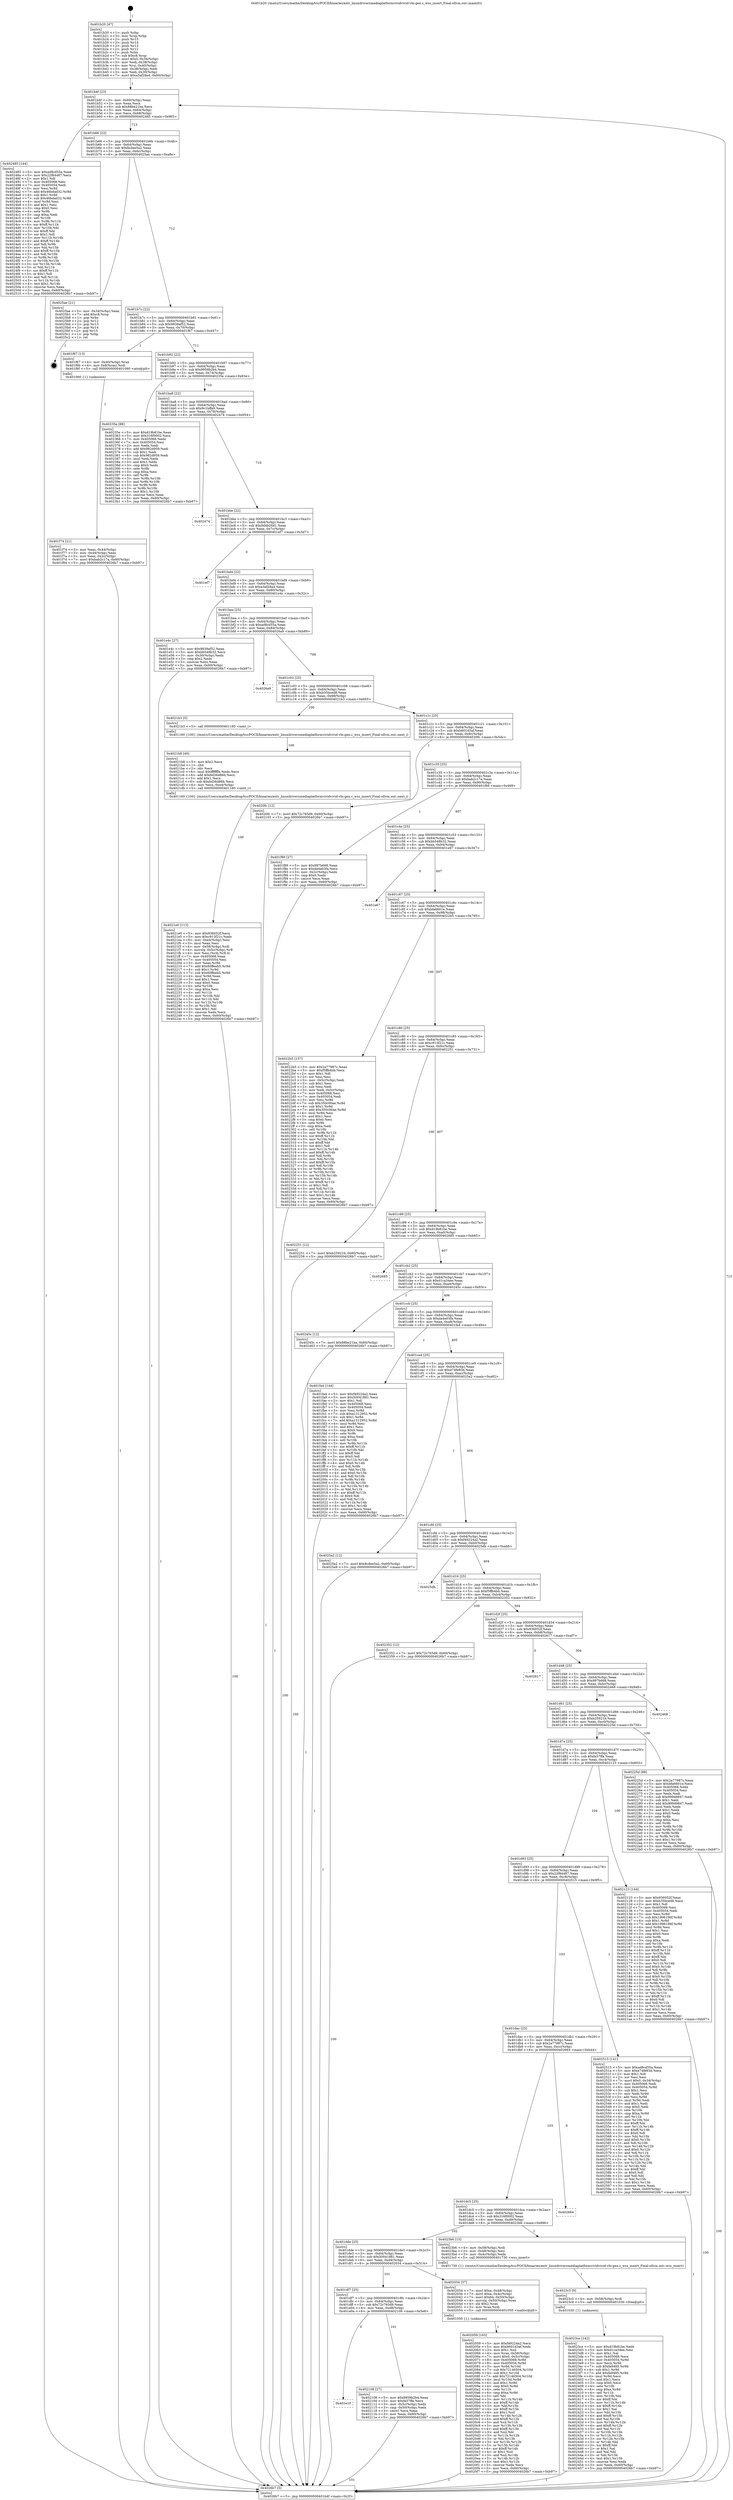 digraph "0x401b20" {
  label = "0x401b20 (/mnt/c/Users/mathe/Desktop/tcc/POCII/binaries/extr_linuxdriversmediaplatformvividvivid-vbi-gen.c_wss_insert_Final-ollvm.out::main(0))"
  labelloc = "t"
  node[shape=record]

  Entry [label="",width=0.3,height=0.3,shape=circle,fillcolor=black,style=filled]
  "0x401b4f" [label="{
     0x401b4f [23]\l
     | [instrs]\l
     &nbsp;&nbsp;0x401b4f \<+3\>: mov -0x60(%rbp),%eax\l
     &nbsp;&nbsp;0x401b52 \<+2\>: mov %eax,%ecx\l
     &nbsp;&nbsp;0x401b54 \<+6\>: sub $0x88be21ba,%ecx\l
     &nbsp;&nbsp;0x401b5a \<+3\>: mov %eax,-0x64(%rbp)\l
     &nbsp;&nbsp;0x401b5d \<+3\>: mov %ecx,-0x68(%rbp)\l
     &nbsp;&nbsp;0x401b60 \<+6\>: je 0000000000402485 \<main+0x965\>\l
  }"]
  "0x402485" [label="{
     0x402485 [144]\l
     | [instrs]\l
     &nbsp;&nbsp;0x402485 \<+5\>: mov $0xad8cd55a,%eax\l
     &nbsp;&nbsp;0x40248a \<+5\>: mov $0x22f84487,%ecx\l
     &nbsp;&nbsp;0x40248f \<+2\>: mov $0x1,%dl\l
     &nbsp;&nbsp;0x402491 \<+7\>: mov 0x405068,%esi\l
     &nbsp;&nbsp;0x402498 \<+7\>: mov 0x405054,%edi\l
     &nbsp;&nbsp;0x40249f \<+3\>: mov %esi,%r8d\l
     &nbsp;&nbsp;0x4024a2 \<+7\>: add $0x46bdad32,%r8d\l
     &nbsp;&nbsp;0x4024a9 \<+4\>: sub $0x1,%r8d\l
     &nbsp;&nbsp;0x4024ad \<+7\>: sub $0x46bdad32,%r8d\l
     &nbsp;&nbsp;0x4024b4 \<+4\>: imul %r8d,%esi\l
     &nbsp;&nbsp;0x4024b8 \<+3\>: and $0x1,%esi\l
     &nbsp;&nbsp;0x4024bb \<+3\>: cmp $0x0,%esi\l
     &nbsp;&nbsp;0x4024be \<+4\>: sete %r9b\l
     &nbsp;&nbsp;0x4024c2 \<+3\>: cmp $0xa,%edi\l
     &nbsp;&nbsp;0x4024c5 \<+4\>: setl %r10b\l
     &nbsp;&nbsp;0x4024c9 \<+3\>: mov %r9b,%r11b\l
     &nbsp;&nbsp;0x4024cc \<+4\>: xor $0xff,%r11b\l
     &nbsp;&nbsp;0x4024d0 \<+3\>: mov %r10b,%bl\l
     &nbsp;&nbsp;0x4024d3 \<+3\>: xor $0xff,%bl\l
     &nbsp;&nbsp;0x4024d6 \<+3\>: xor $0x1,%dl\l
     &nbsp;&nbsp;0x4024d9 \<+3\>: mov %r11b,%r14b\l
     &nbsp;&nbsp;0x4024dc \<+4\>: and $0xff,%r14b\l
     &nbsp;&nbsp;0x4024e0 \<+3\>: and %dl,%r9b\l
     &nbsp;&nbsp;0x4024e3 \<+3\>: mov %bl,%r15b\l
     &nbsp;&nbsp;0x4024e6 \<+4\>: and $0xff,%r15b\l
     &nbsp;&nbsp;0x4024ea \<+3\>: and %dl,%r10b\l
     &nbsp;&nbsp;0x4024ed \<+3\>: or %r9b,%r14b\l
     &nbsp;&nbsp;0x4024f0 \<+3\>: or %r10b,%r15b\l
     &nbsp;&nbsp;0x4024f3 \<+3\>: xor %r15b,%r14b\l
     &nbsp;&nbsp;0x4024f6 \<+3\>: or %bl,%r11b\l
     &nbsp;&nbsp;0x4024f9 \<+4\>: xor $0xff,%r11b\l
     &nbsp;&nbsp;0x4024fd \<+3\>: or $0x1,%dl\l
     &nbsp;&nbsp;0x402500 \<+3\>: and %dl,%r11b\l
     &nbsp;&nbsp;0x402503 \<+3\>: or %r11b,%r14b\l
     &nbsp;&nbsp;0x402506 \<+4\>: test $0x1,%r14b\l
     &nbsp;&nbsp;0x40250a \<+3\>: cmovne %ecx,%eax\l
     &nbsp;&nbsp;0x40250d \<+3\>: mov %eax,-0x60(%rbp)\l
     &nbsp;&nbsp;0x402510 \<+5\>: jmp 00000000004026b7 \<main+0xb97\>\l
  }"]
  "0x401b66" [label="{
     0x401b66 [22]\l
     | [instrs]\l
     &nbsp;&nbsp;0x401b66 \<+5\>: jmp 0000000000401b6b \<main+0x4b\>\l
     &nbsp;&nbsp;0x401b6b \<+3\>: mov -0x64(%rbp),%eax\l
     &nbsp;&nbsp;0x401b6e \<+5\>: sub $0x8cdee5a2,%eax\l
     &nbsp;&nbsp;0x401b73 \<+3\>: mov %eax,-0x6c(%rbp)\l
     &nbsp;&nbsp;0x401b76 \<+6\>: je 00000000004025ae \<main+0xa8e\>\l
  }"]
  Exit [label="",width=0.3,height=0.3,shape=circle,fillcolor=black,style=filled,peripheries=2]
  "0x4025ae" [label="{
     0x4025ae [21]\l
     | [instrs]\l
     &nbsp;&nbsp;0x4025ae \<+3\>: mov -0x34(%rbp),%eax\l
     &nbsp;&nbsp;0x4025b1 \<+7\>: add $0xc8,%rsp\l
     &nbsp;&nbsp;0x4025b8 \<+1\>: pop %rbx\l
     &nbsp;&nbsp;0x4025b9 \<+2\>: pop %r12\l
     &nbsp;&nbsp;0x4025bb \<+2\>: pop %r13\l
     &nbsp;&nbsp;0x4025bd \<+2\>: pop %r14\l
     &nbsp;&nbsp;0x4025bf \<+2\>: pop %r15\l
     &nbsp;&nbsp;0x4025c1 \<+1\>: pop %rbp\l
     &nbsp;&nbsp;0x4025c2 \<+1\>: ret\l
  }"]
  "0x401b7c" [label="{
     0x401b7c [22]\l
     | [instrs]\l
     &nbsp;&nbsp;0x401b7c \<+5\>: jmp 0000000000401b81 \<main+0x61\>\l
     &nbsp;&nbsp;0x401b81 \<+3\>: mov -0x64(%rbp),%eax\l
     &nbsp;&nbsp;0x401b84 \<+5\>: sub $0x9839af52,%eax\l
     &nbsp;&nbsp;0x401b89 \<+3\>: mov %eax,-0x70(%rbp)\l
     &nbsp;&nbsp;0x401b8c \<+6\>: je 0000000000401f67 \<main+0x447\>\l
  }"]
  "0x4023ce" [label="{
     0x4023ce [142]\l
     | [instrs]\l
     &nbsp;&nbsp;0x4023ce \<+5\>: mov $0xd19b81be,%edx\l
     &nbsp;&nbsp;0x4023d3 \<+5\>: mov $0xd1ca34ee,%esi\l
     &nbsp;&nbsp;0x4023d8 \<+2\>: mov $0x1,%al\l
     &nbsp;&nbsp;0x4023da \<+7\>: mov 0x405068,%ecx\l
     &nbsp;&nbsp;0x4023e1 \<+8\>: mov 0x405054,%r8d\l
     &nbsp;&nbsp;0x4023e9 \<+3\>: mov %ecx,%r9d\l
     &nbsp;&nbsp;0x4023ec \<+7\>: sub $0xfa9485,%r9d\l
     &nbsp;&nbsp;0x4023f3 \<+4\>: sub $0x1,%r9d\l
     &nbsp;&nbsp;0x4023f7 \<+7\>: add $0xfa9485,%r9d\l
     &nbsp;&nbsp;0x4023fe \<+4\>: imul %r9d,%ecx\l
     &nbsp;&nbsp;0x402402 \<+3\>: and $0x1,%ecx\l
     &nbsp;&nbsp;0x402405 \<+3\>: cmp $0x0,%ecx\l
     &nbsp;&nbsp;0x402408 \<+4\>: sete %r10b\l
     &nbsp;&nbsp;0x40240c \<+4\>: cmp $0xa,%r8d\l
     &nbsp;&nbsp;0x402410 \<+4\>: setl %r11b\l
     &nbsp;&nbsp;0x402414 \<+3\>: mov %r10b,%bl\l
     &nbsp;&nbsp;0x402417 \<+3\>: xor $0xff,%bl\l
     &nbsp;&nbsp;0x40241a \<+3\>: mov %r11b,%r14b\l
     &nbsp;&nbsp;0x40241d \<+4\>: xor $0xff,%r14b\l
     &nbsp;&nbsp;0x402421 \<+2\>: xor $0x1,%al\l
     &nbsp;&nbsp;0x402423 \<+3\>: mov %bl,%r15b\l
     &nbsp;&nbsp;0x402426 \<+4\>: and $0xff,%r15b\l
     &nbsp;&nbsp;0x40242a \<+3\>: and %al,%r10b\l
     &nbsp;&nbsp;0x40242d \<+3\>: mov %r14b,%r12b\l
     &nbsp;&nbsp;0x402430 \<+4\>: and $0xff,%r12b\l
     &nbsp;&nbsp;0x402434 \<+3\>: and %al,%r11b\l
     &nbsp;&nbsp;0x402437 \<+3\>: or %r10b,%r15b\l
     &nbsp;&nbsp;0x40243a \<+3\>: or %r11b,%r12b\l
     &nbsp;&nbsp;0x40243d \<+3\>: xor %r12b,%r15b\l
     &nbsp;&nbsp;0x402440 \<+3\>: or %r14b,%bl\l
     &nbsp;&nbsp;0x402443 \<+3\>: xor $0xff,%bl\l
     &nbsp;&nbsp;0x402446 \<+2\>: or $0x1,%al\l
     &nbsp;&nbsp;0x402448 \<+2\>: and %al,%bl\l
     &nbsp;&nbsp;0x40244a \<+3\>: or %bl,%r15b\l
     &nbsp;&nbsp;0x40244d \<+4\>: test $0x1,%r15b\l
     &nbsp;&nbsp;0x402451 \<+3\>: cmovne %esi,%edx\l
     &nbsp;&nbsp;0x402454 \<+3\>: mov %edx,-0x60(%rbp)\l
     &nbsp;&nbsp;0x402457 \<+5\>: jmp 00000000004026b7 \<main+0xb97\>\l
  }"]
  "0x401f67" [label="{
     0x401f67 [13]\l
     | [instrs]\l
     &nbsp;&nbsp;0x401f67 \<+4\>: mov -0x40(%rbp),%rax\l
     &nbsp;&nbsp;0x401f6b \<+4\>: mov 0x8(%rax),%rdi\l
     &nbsp;&nbsp;0x401f6f \<+5\>: call 0000000000401060 \<atoi@plt\>\l
     | [calls]\l
     &nbsp;&nbsp;0x401060 \{1\} (unknown)\l
  }"]
  "0x401b92" [label="{
     0x401b92 [22]\l
     | [instrs]\l
     &nbsp;&nbsp;0x401b92 \<+5\>: jmp 0000000000401b97 \<main+0x77\>\l
     &nbsp;&nbsp;0x401b97 \<+3\>: mov -0x64(%rbp),%eax\l
     &nbsp;&nbsp;0x401b9a \<+5\>: sub $0x9959b2b4,%eax\l
     &nbsp;&nbsp;0x401b9f \<+3\>: mov %eax,-0x74(%rbp)\l
     &nbsp;&nbsp;0x401ba2 \<+6\>: je 000000000040235e \<main+0x83e\>\l
  }"]
  "0x4023c5" [label="{
     0x4023c5 [9]\l
     | [instrs]\l
     &nbsp;&nbsp;0x4023c5 \<+4\>: mov -0x58(%rbp),%rdi\l
     &nbsp;&nbsp;0x4023c9 \<+5\>: call 0000000000401030 \<free@plt\>\l
     | [calls]\l
     &nbsp;&nbsp;0x401030 \{1\} (unknown)\l
  }"]
  "0x40235e" [label="{
     0x40235e [88]\l
     | [instrs]\l
     &nbsp;&nbsp;0x40235e \<+5\>: mov $0xd19b81be,%eax\l
     &nbsp;&nbsp;0x402363 \<+5\>: mov $0x316f0002,%ecx\l
     &nbsp;&nbsp;0x402368 \<+7\>: mov 0x405068,%edx\l
     &nbsp;&nbsp;0x40236f \<+7\>: mov 0x405054,%esi\l
     &nbsp;&nbsp;0x402376 \<+2\>: mov %edx,%edi\l
     &nbsp;&nbsp;0x402378 \<+6\>: add $0x982d959,%edi\l
     &nbsp;&nbsp;0x40237e \<+3\>: sub $0x1,%edi\l
     &nbsp;&nbsp;0x402381 \<+6\>: sub $0x982d959,%edi\l
     &nbsp;&nbsp;0x402387 \<+3\>: imul %edi,%edx\l
     &nbsp;&nbsp;0x40238a \<+3\>: and $0x1,%edx\l
     &nbsp;&nbsp;0x40238d \<+3\>: cmp $0x0,%edx\l
     &nbsp;&nbsp;0x402390 \<+4\>: sete %r8b\l
     &nbsp;&nbsp;0x402394 \<+3\>: cmp $0xa,%esi\l
     &nbsp;&nbsp;0x402397 \<+4\>: setl %r9b\l
     &nbsp;&nbsp;0x40239b \<+3\>: mov %r8b,%r10b\l
     &nbsp;&nbsp;0x40239e \<+3\>: and %r9b,%r10b\l
     &nbsp;&nbsp;0x4023a1 \<+3\>: xor %r9b,%r8b\l
     &nbsp;&nbsp;0x4023a4 \<+3\>: or %r8b,%r10b\l
     &nbsp;&nbsp;0x4023a7 \<+4\>: test $0x1,%r10b\l
     &nbsp;&nbsp;0x4023ab \<+3\>: cmovne %ecx,%eax\l
     &nbsp;&nbsp;0x4023ae \<+3\>: mov %eax,-0x60(%rbp)\l
     &nbsp;&nbsp;0x4023b1 \<+5\>: jmp 00000000004026b7 \<main+0xb97\>\l
  }"]
  "0x401ba8" [label="{
     0x401ba8 [22]\l
     | [instrs]\l
     &nbsp;&nbsp;0x401ba8 \<+5\>: jmp 0000000000401bad \<main+0x8d\>\l
     &nbsp;&nbsp;0x401bad \<+3\>: mov -0x64(%rbp),%eax\l
     &nbsp;&nbsp;0x401bb0 \<+5\>: sub $0x9c1bffa9,%eax\l
     &nbsp;&nbsp;0x401bb5 \<+3\>: mov %eax,-0x78(%rbp)\l
     &nbsp;&nbsp;0x401bb8 \<+6\>: je 0000000000402474 \<main+0x954\>\l
  }"]
  "0x4021e0" [label="{
     0x4021e0 [113]\l
     | [instrs]\l
     &nbsp;&nbsp;0x4021e0 \<+5\>: mov $0x936052f,%ecx\l
     &nbsp;&nbsp;0x4021e5 \<+5\>: mov $0xc913f21c,%edx\l
     &nbsp;&nbsp;0x4021ea \<+6\>: mov -0xe4(%rbp),%esi\l
     &nbsp;&nbsp;0x4021f0 \<+3\>: imul %eax,%esi\l
     &nbsp;&nbsp;0x4021f3 \<+4\>: mov -0x58(%rbp),%rdi\l
     &nbsp;&nbsp;0x4021f7 \<+4\>: movslq -0x5c(%rbp),%r8\l
     &nbsp;&nbsp;0x4021fb \<+4\>: mov %esi,(%rdi,%r8,4)\l
     &nbsp;&nbsp;0x4021ff \<+7\>: mov 0x405068,%eax\l
     &nbsp;&nbsp;0x402206 \<+7\>: mov 0x405054,%esi\l
     &nbsp;&nbsp;0x40220d \<+3\>: mov %eax,%r9d\l
     &nbsp;&nbsp;0x402210 \<+7\>: add $0x60ffeeb5,%r9d\l
     &nbsp;&nbsp;0x402217 \<+4\>: sub $0x1,%r9d\l
     &nbsp;&nbsp;0x40221b \<+7\>: sub $0x60ffeeb5,%r9d\l
     &nbsp;&nbsp;0x402222 \<+4\>: imul %r9d,%eax\l
     &nbsp;&nbsp;0x402226 \<+3\>: and $0x1,%eax\l
     &nbsp;&nbsp;0x402229 \<+3\>: cmp $0x0,%eax\l
     &nbsp;&nbsp;0x40222c \<+4\>: sete %r10b\l
     &nbsp;&nbsp;0x402230 \<+3\>: cmp $0xa,%esi\l
     &nbsp;&nbsp;0x402233 \<+4\>: setl %r11b\l
     &nbsp;&nbsp;0x402237 \<+3\>: mov %r10b,%bl\l
     &nbsp;&nbsp;0x40223a \<+3\>: and %r11b,%bl\l
     &nbsp;&nbsp;0x40223d \<+3\>: xor %r11b,%r10b\l
     &nbsp;&nbsp;0x402240 \<+3\>: or %r10b,%bl\l
     &nbsp;&nbsp;0x402243 \<+3\>: test $0x1,%bl\l
     &nbsp;&nbsp;0x402246 \<+3\>: cmovne %edx,%ecx\l
     &nbsp;&nbsp;0x402249 \<+3\>: mov %ecx,-0x60(%rbp)\l
     &nbsp;&nbsp;0x40224c \<+5\>: jmp 00000000004026b7 \<main+0xb97\>\l
  }"]
  "0x402474" [label="{
     0x402474\l
  }", style=dashed]
  "0x401bbe" [label="{
     0x401bbe [22]\l
     | [instrs]\l
     &nbsp;&nbsp;0x401bbe \<+5\>: jmp 0000000000401bc3 \<main+0xa3\>\l
     &nbsp;&nbsp;0x401bc3 \<+3\>: mov -0x64(%rbp),%eax\l
     &nbsp;&nbsp;0x401bc6 \<+5\>: sub $0x9d4b26d1,%eax\l
     &nbsp;&nbsp;0x401bcb \<+3\>: mov %eax,-0x7c(%rbp)\l
     &nbsp;&nbsp;0x401bce \<+6\>: je 0000000000401ef7 \<main+0x3d7\>\l
  }"]
  "0x4021b8" [label="{
     0x4021b8 [40]\l
     | [instrs]\l
     &nbsp;&nbsp;0x4021b8 \<+5\>: mov $0x2,%ecx\l
     &nbsp;&nbsp;0x4021bd \<+1\>: cltd\l
     &nbsp;&nbsp;0x4021be \<+2\>: idiv %ecx\l
     &nbsp;&nbsp;0x4021c0 \<+6\>: imul $0xfffffffe,%edx,%ecx\l
     &nbsp;&nbsp;0x4021c6 \<+6\>: add $0x6d36d86b,%ecx\l
     &nbsp;&nbsp;0x4021cc \<+3\>: add $0x1,%ecx\l
     &nbsp;&nbsp;0x4021cf \<+6\>: sub $0x6d36d86b,%ecx\l
     &nbsp;&nbsp;0x4021d5 \<+6\>: mov %ecx,-0xe4(%rbp)\l
     &nbsp;&nbsp;0x4021db \<+5\>: call 0000000000401160 \<next_i\>\l
     | [calls]\l
     &nbsp;&nbsp;0x401160 \{100\} (/mnt/c/Users/mathe/Desktop/tcc/POCII/binaries/extr_linuxdriversmediaplatformvividvivid-vbi-gen.c_wss_insert_Final-ollvm.out::next_i)\l
  }"]
  "0x401ef7" [label="{
     0x401ef7\l
  }", style=dashed]
  "0x401bd4" [label="{
     0x401bd4 [22]\l
     | [instrs]\l
     &nbsp;&nbsp;0x401bd4 \<+5\>: jmp 0000000000401bd9 \<main+0xb9\>\l
     &nbsp;&nbsp;0x401bd9 \<+3\>: mov -0x64(%rbp),%eax\l
     &nbsp;&nbsp;0x401bdc \<+5\>: sub $0xa3af28a4,%eax\l
     &nbsp;&nbsp;0x401be1 \<+3\>: mov %eax,-0x80(%rbp)\l
     &nbsp;&nbsp;0x401be4 \<+6\>: je 0000000000401e4c \<main+0x32c\>\l
  }"]
  "0x401e10" [label="{
     0x401e10\l
  }", style=dashed]
  "0x401e4c" [label="{
     0x401e4c [27]\l
     | [instrs]\l
     &nbsp;&nbsp;0x401e4c \<+5\>: mov $0x9839af52,%eax\l
     &nbsp;&nbsp;0x401e51 \<+5\>: mov $0xbb548b32,%ecx\l
     &nbsp;&nbsp;0x401e56 \<+3\>: mov -0x30(%rbp),%edx\l
     &nbsp;&nbsp;0x401e59 \<+3\>: cmp $0x2,%edx\l
     &nbsp;&nbsp;0x401e5c \<+3\>: cmovne %ecx,%eax\l
     &nbsp;&nbsp;0x401e5f \<+3\>: mov %eax,-0x60(%rbp)\l
     &nbsp;&nbsp;0x401e62 \<+5\>: jmp 00000000004026b7 \<main+0xb97\>\l
  }"]
  "0x401bea" [label="{
     0x401bea [25]\l
     | [instrs]\l
     &nbsp;&nbsp;0x401bea \<+5\>: jmp 0000000000401bef \<main+0xcf\>\l
     &nbsp;&nbsp;0x401bef \<+3\>: mov -0x64(%rbp),%eax\l
     &nbsp;&nbsp;0x401bf2 \<+5\>: sub $0xad8cd55a,%eax\l
     &nbsp;&nbsp;0x401bf7 \<+6\>: mov %eax,-0x84(%rbp)\l
     &nbsp;&nbsp;0x401bfd \<+6\>: je 00000000004026a9 \<main+0xb89\>\l
  }"]
  "0x4026b7" [label="{
     0x4026b7 [5]\l
     | [instrs]\l
     &nbsp;&nbsp;0x4026b7 \<+5\>: jmp 0000000000401b4f \<main+0x2f\>\l
  }"]
  "0x401b20" [label="{
     0x401b20 [47]\l
     | [instrs]\l
     &nbsp;&nbsp;0x401b20 \<+1\>: push %rbp\l
     &nbsp;&nbsp;0x401b21 \<+3\>: mov %rsp,%rbp\l
     &nbsp;&nbsp;0x401b24 \<+2\>: push %r15\l
     &nbsp;&nbsp;0x401b26 \<+2\>: push %r14\l
     &nbsp;&nbsp;0x401b28 \<+2\>: push %r13\l
     &nbsp;&nbsp;0x401b2a \<+2\>: push %r12\l
     &nbsp;&nbsp;0x401b2c \<+1\>: push %rbx\l
     &nbsp;&nbsp;0x401b2d \<+7\>: sub $0xc8,%rsp\l
     &nbsp;&nbsp;0x401b34 \<+7\>: movl $0x0,-0x34(%rbp)\l
     &nbsp;&nbsp;0x401b3b \<+3\>: mov %edi,-0x38(%rbp)\l
     &nbsp;&nbsp;0x401b3e \<+4\>: mov %rsi,-0x40(%rbp)\l
     &nbsp;&nbsp;0x401b42 \<+3\>: mov -0x38(%rbp),%edi\l
     &nbsp;&nbsp;0x401b45 \<+3\>: mov %edi,-0x30(%rbp)\l
     &nbsp;&nbsp;0x401b48 \<+7\>: movl $0xa3af28a4,-0x60(%rbp)\l
  }"]
  "0x401f74" [label="{
     0x401f74 [21]\l
     | [instrs]\l
     &nbsp;&nbsp;0x401f74 \<+3\>: mov %eax,-0x44(%rbp)\l
     &nbsp;&nbsp;0x401f77 \<+3\>: mov -0x44(%rbp),%eax\l
     &nbsp;&nbsp;0x401f7a \<+3\>: mov %eax,-0x2c(%rbp)\l
     &nbsp;&nbsp;0x401f7d \<+7\>: movl $0xbab2c17a,-0x60(%rbp)\l
     &nbsp;&nbsp;0x401f84 \<+5\>: jmp 00000000004026b7 \<main+0xb97\>\l
  }"]
  "0x402108" [label="{
     0x402108 [27]\l
     | [instrs]\l
     &nbsp;&nbsp;0x402108 \<+5\>: mov $0x9959b2b4,%eax\l
     &nbsp;&nbsp;0x40210d \<+5\>: mov $0xfa57ffa,%ecx\l
     &nbsp;&nbsp;0x402112 \<+3\>: mov -0x5c(%rbp),%edx\l
     &nbsp;&nbsp;0x402115 \<+3\>: cmp -0x50(%rbp),%edx\l
     &nbsp;&nbsp;0x402118 \<+3\>: cmovl %ecx,%eax\l
     &nbsp;&nbsp;0x40211b \<+3\>: mov %eax,-0x60(%rbp)\l
     &nbsp;&nbsp;0x40211e \<+5\>: jmp 00000000004026b7 \<main+0xb97\>\l
  }"]
  "0x4026a9" [label="{
     0x4026a9\l
  }", style=dashed]
  "0x401c03" [label="{
     0x401c03 [25]\l
     | [instrs]\l
     &nbsp;&nbsp;0x401c03 \<+5\>: jmp 0000000000401c08 \<main+0xe8\>\l
     &nbsp;&nbsp;0x401c08 \<+3\>: mov -0x64(%rbp),%eax\l
     &nbsp;&nbsp;0x401c0b \<+5\>: sub $0xb35bced8,%eax\l
     &nbsp;&nbsp;0x401c10 \<+6\>: mov %eax,-0x88(%rbp)\l
     &nbsp;&nbsp;0x401c16 \<+6\>: je 00000000004021b3 \<main+0x693\>\l
  }"]
  "0x402059" [label="{
     0x402059 [163]\l
     | [instrs]\l
     &nbsp;&nbsp;0x402059 \<+5\>: mov $0xf49224a2,%ecx\l
     &nbsp;&nbsp;0x40205e \<+5\>: mov $0xb601d3af,%edx\l
     &nbsp;&nbsp;0x402063 \<+3\>: mov $0x1,%sil\l
     &nbsp;&nbsp;0x402066 \<+4\>: mov %rax,-0x58(%rbp)\l
     &nbsp;&nbsp;0x40206a \<+7\>: movl $0x0,-0x5c(%rbp)\l
     &nbsp;&nbsp;0x402071 \<+8\>: mov 0x405068,%r8d\l
     &nbsp;&nbsp;0x402079 \<+8\>: mov 0x405054,%r9d\l
     &nbsp;&nbsp;0x402081 \<+3\>: mov %r8d,%r10d\l
     &nbsp;&nbsp;0x402084 \<+7\>: sub $0x72146504,%r10d\l
     &nbsp;&nbsp;0x40208b \<+4\>: sub $0x1,%r10d\l
     &nbsp;&nbsp;0x40208f \<+7\>: add $0x72146504,%r10d\l
     &nbsp;&nbsp;0x402096 \<+4\>: imul %r10d,%r8d\l
     &nbsp;&nbsp;0x40209a \<+4\>: and $0x1,%r8d\l
     &nbsp;&nbsp;0x40209e \<+4\>: cmp $0x0,%r8d\l
     &nbsp;&nbsp;0x4020a2 \<+4\>: sete %r11b\l
     &nbsp;&nbsp;0x4020a6 \<+4\>: cmp $0xa,%r9d\l
     &nbsp;&nbsp;0x4020aa \<+3\>: setl %bl\l
     &nbsp;&nbsp;0x4020ad \<+3\>: mov %r11b,%r14b\l
     &nbsp;&nbsp;0x4020b0 \<+4\>: xor $0xff,%r14b\l
     &nbsp;&nbsp;0x4020b4 \<+3\>: mov %bl,%r15b\l
     &nbsp;&nbsp;0x4020b7 \<+4\>: xor $0xff,%r15b\l
     &nbsp;&nbsp;0x4020bb \<+4\>: xor $0x1,%sil\l
     &nbsp;&nbsp;0x4020bf \<+3\>: mov %r14b,%r12b\l
     &nbsp;&nbsp;0x4020c2 \<+4\>: and $0xff,%r12b\l
     &nbsp;&nbsp;0x4020c6 \<+3\>: and %sil,%r11b\l
     &nbsp;&nbsp;0x4020c9 \<+3\>: mov %r15b,%r13b\l
     &nbsp;&nbsp;0x4020cc \<+4\>: and $0xff,%r13b\l
     &nbsp;&nbsp;0x4020d0 \<+3\>: and %sil,%bl\l
     &nbsp;&nbsp;0x4020d3 \<+3\>: or %r11b,%r12b\l
     &nbsp;&nbsp;0x4020d6 \<+3\>: or %bl,%r13b\l
     &nbsp;&nbsp;0x4020d9 \<+3\>: xor %r13b,%r12b\l
     &nbsp;&nbsp;0x4020dc \<+3\>: or %r15b,%r14b\l
     &nbsp;&nbsp;0x4020df \<+4\>: xor $0xff,%r14b\l
     &nbsp;&nbsp;0x4020e3 \<+4\>: or $0x1,%sil\l
     &nbsp;&nbsp;0x4020e7 \<+3\>: and %sil,%r14b\l
     &nbsp;&nbsp;0x4020ea \<+3\>: or %r14b,%r12b\l
     &nbsp;&nbsp;0x4020ed \<+4\>: test $0x1,%r12b\l
     &nbsp;&nbsp;0x4020f1 \<+3\>: cmovne %edx,%ecx\l
     &nbsp;&nbsp;0x4020f4 \<+3\>: mov %ecx,-0x60(%rbp)\l
     &nbsp;&nbsp;0x4020f7 \<+5\>: jmp 00000000004026b7 \<main+0xb97\>\l
  }"]
  "0x4021b3" [label="{
     0x4021b3 [5]\l
     | [instrs]\l
     &nbsp;&nbsp;0x4021b3 \<+5\>: call 0000000000401160 \<next_i\>\l
     | [calls]\l
     &nbsp;&nbsp;0x401160 \{100\} (/mnt/c/Users/mathe/Desktop/tcc/POCII/binaries/extr_linuxdriversmediaplatformvividvivid-vbi-gen.c_wss_insert_Final-ollvm.out::next_i)\l
  }"]
  "0x401c1c" [label="{
     0x401c1c [25]\l
     | [instrs]\l
     &nbsp;&nbsp;0x401c1c \<+5\>: jmp 0000000000401c21 \<main+0x101\>\l
     &nbsp;&nbsp;0x401c21 \<+3\>: mov -0x64(%rbp),%eax\l
     &nbsp;&nbsp;0x401c24 \<+5\>: sub $0xb601d3af,%eax\l
     &nbsp;&nbsp;0x401c29 \<+6\>: mov %eax,-0x8c(%rbp)\l
     &nbsp;&nbsp;0x401c2f \<+6\>: je 00000000004020fc \<main+0x5dc\>\l
  }"]
  "0x401df7" [label="{
     0x401df7 [25]\l
     | [instrs]\l
     &nbsp;&nbsp;0x401df7 \<+5\>: jmp 0000000000401dfc \<main+0x2dc\>\l
     &nbsp;&nbsp;0x401dfc \<+3\>: mov -0x64(%rbp),%eax\l
     &nbsp;&nbsp;0x401dff \<+5\>: sub $0x72c765d9,%eax\l
     &nbsp;&nbsp;0x401e04 \<+6\>: mov %eax,-0xd8(%rbp)\l
     &nbsp;&nbsp;0x401e0a \<+6\>: je 0000000000402108 \<main+0x5e8\>\l
  }"]
  "0x4020fc" [label="{
     0x4020fc [12]\l
     | [instrs]\l
     &nbsp;&nbsp;0x4020fc \<+7\>: movl $0x72c765d9,-0x60(%rbp)\l
     &nbsp;&nbsp;0x402103 \<+5\>: jmp 00000000004026b7 \<main+0xb97\>\l
  }"]
  "0x401c35" [label="{
     0x401c35 [25]\l
     | [instrs]\l
     &nbsp;&nbsp;0x401c35 \<+5\>: jmp 0000000000401c3a \<main+0x11a\>\l
     &nbsp;&nbsp;0x401c3a \<+3\>: mov -0x64(%rbp),%eax\l
     &nbsp;&nbsp;0x401c3d \<+5\>: sub $0xbab2c17a,%eax\l
     &nbsp;&nbsp;0x401c42 \<+6\>: mov %eax,-0x90(%rbp)\l
     &nbsp;&nbsp;0x401c48 \<+6\>: je 0000000000401f89 \<main+0x469\>\l
  }"]
  "0x402034" [label="{
     0x402034 [37]\l
     | [instrs]\l
     &nbsp;&nbsp;0x402034 \<+7\>: movl $0xa,-0x48(%rbp)\l
     &nbsp;&nbsp;0x40203b \<+7\>: movl $0xa,-0x4c(%rbp)\l
     &nbsp;&nbsp;0x402042 \<+7\>: movl $0x64,-0x50(%rbp)\l
     &nbsp;&nbsp;0x402049 \<+4\>: movslq -0x50(%rbp),%rax\l
     &nbsp;&nbsp;0x40204d \<+4\>: shl $0x2,%rax\l
     &nbsp;&nbsp;0x402051 \<+3\>: mov %rax,%rdi\l
     &nbsp;&nbsp;0x402054 \<+5\>: call 0000000000401050 \<malloc@plt\>\l
     | [calls]\l
     &nbsp;&nbsp;0x401050 \{1\} (unknown)\l
  }"]
  "0x401f89" [label="{
     0x401f89 [27]\l
     | [instrs]\l
     &nbsp;&nbsp;0x401f89 \<+5\>: mov $0x997b668,%eax\l
     &nbsp;&nbsp;0x401f8e \<+5\>: mov $0xda4a03fa,%ecx\l
     &nbsp;&nbsp;0x401f93 \<+3\>: mov -0x2c(%rbp),%edx\l
     &nbsp;&nbsp;0x401f96 \<+3\>: cmp $0x0,%edx\l
     &nbsp;&nbsp;0x401f99 \<+3\>: cmove %ecx,%eax\l
     &nbsp;&nbsp;0x401f9c \<+3\>: mov %eax,-0x60(%rbp)\l
     &nbsp;&nbsp;0x401f9f \<+5\>: jmp 00000000004026b7 \<main+0xb97\>\l
  }"]
  "0x401c4e" [label="{
     0x401c4e [25]\l
     | [instrs]\l
     &nbsp;&nbsp;0x401c4e \<+5\>: jmp 0000000000401c53 \<main+0x133\>\l
     &nbsp;&nbsp;0x401c53 \<+3\>: mov -0x64(%rbp),%eax\l
     &nbsp;&nbsp;0x401c56 \<+5\>: sub $0xbb548b32,%eax\l
     &nbsp;&nbsp;0x401c5b \<+6\>: mov %eax,-0x94(%rbp)\l
     &nbsp;&nbsp;0x401c61 \<+6\>: je 0000000000401e67 \<main+0x347\>\l
  }"]
  "0x401dde" [label="{
     0x401dde [25]\l
     | [instrs]\l
     &nbsp;&nbsp;0x401dde \<+5\>: jmp 0000000000401de3 \<main+0x2c3\>\l
     &nbsp;&nbsp;0x401de3 \<+3\>: mov -0x64(%rbp),%eax\l
     &nbsp;&nbsp;0x401de6 \<+5\>: sub $0x50041881,%eax\l
     &nbsp;&nbsp;0x401deb \<+6\>: mov %eax,-0xd4(%rbp)\l
     &nbsp;&nbsp;0x401df1 \<+6\>: je 0000000000402034 \<main+0x514\>\l
  }"]
  "0x401e67" [label="{
     0x401e67\l
  }", style=dashed]
  "0x401c67" [label="{
     0x401c67 [25]\l
     | [instrs]\l
     &nbsp;&nbsp;0x401c67 \<+5\>: jmp 0000000000401c6c \<main+0x14c\>\l
     &nbsp;&nbsp;0x401c6c \<+3\>: mov -0x64(%rbp),%eax\l
     &nbsp;&nbsp;0x401c6f \<+5\>: sub $0xbfa6601e,%eax\l
     &nbsp;&nbsp;0x401c74 \<+6\>: mov %eax,-0x98(%rbp)\l
     &nbsp;&nbsp;0x401c7a \<+6\>: je 00000000004022b5 \<main+0x795\>\l
  }"]
  "0x4023b6" [label="{
     0x4023b6 [15]\l
     | [instrs]\l
     &nbsp;&nbsp;0x4023b6 \<+4\>: mov -0x58(%rbp),%rdi\l
     &nbsp;&nbsp;0x4023ba \<+3\>: mov -0x48(%rbp),%esi\l
     &nbsp;&nbsp;0x4023bd \<+3\>: mov -0x4c(%rbp),%edx\l
     &nbsp;&nbsp;0x4023c0 \<+5\>: call 0000000000401730 \<wss_insert\>\l
     | [calls]\l
     &nbsp;&nbsp;0x401730 \{1\} (/mnt/c/Users/mathe/Desktop/tcc/POCII/binaries/extr_linuxdriversmediaplatformvividvivid-vbi-gen.c_wss_insert_Final-ollvm.out::wss_insert)\l
  }"]
  "0x4022b5" [label="{
     0x4022b5 [157]\l
     | [instrs]\l
     &nbsp;&nbsp;0x4022b5 \<+5\>: mov $0x2a77987c,%eax\l
     &nbsp;&nbsp;0x4022ba \<+5\>: mov $0xf5ffb4bb,%ecx\l
     &nbsp;&nbsp;0x4022bf \<+2\>: mov $0x1,%dl\l
     &nbsp;&nbsp;0x4022c1 \<+2\>: xor %esi,%esi\l
     &nbsp;&nbsp;0x4022c3 \<+3\>: mov -0x5c(%rbp),%edi\l
     &nbsp;&nbsp;0x4022c6 \<+3\>: sub $0x1,%esi\l
     &nbsp;&nbsp;0x4022c9 \<+2\>: sub %esi,%edi\l
     &nbsp;&nbsp;0x4022cb \<+3\>: mov %edi,-0x5c(%rbp)\l
     &nbsp;&nbsp;0x4022ce \<+7\>: mov 0x405068,%esi\l
     &nbsp;&nbsp;0x4022d5 \<+7\>: mov 0x405054,%edi\l
     &nbsp;&nbsp;0x4022dc \<+3\>: mov %esi,%r8d\l
     &nbsp;&nbsp;0x4022df \<+7\>: sub $0x350c00ae,%r8d\l
     &nbsp;&nbsp;0x4022e6 \<+4\>: sub $0x1,%r8d\l
     &nbsp;&nbsp;0x4022ea \<+7\>: add $0x350c00ae,%r8d\l
     &nbsp;&nbsp;0x4022f1 \<+4\>: imul %r8d,%esi\l
     &nbsp;&nbsp;0x4022f5 \<+3\>: and $0x1,%esi\l
     &nbsp;&nbsp;0x4022f8 \<+3\>: cmp $0x0,%esi\l
     &nbsp;&nbsp;0x4022fb \<+4\>: sete %r9b\l
     &nbsp;&nbsp;0x4022ff \<+3\>: cmp $0xa,%edi\l
     &nbsp;&nbsp;0x402302 \<+4\>: setl %r10b\l
     &nbsp;&nbsp;0x402306 \<+3\>: mov %r9b,%r11b\l
     &nbsp;&nbsp;0x402309 \<+4\>: xor $0xff,%r11b\l
     &nbsp;&nbsp;0x40230d \<+3\>: mov %r10b,%bl\l
     &nbsp;&nbsp;0x402310 \<+3\>: xor $0xff,%bl\l
     &nbsp;&nbsp;0x402313 \<+3\>: xor $0x1,%dl\l
     &nbsp;&nbsp;0x402316 \<+3\>: mov %r11b,%r14b\l
     &nbsp;&nbsp;0x402319 \<+4\>: and $0xff,%r14b\l
     &nbsp;&nbsp;0x40231d \<+3\>: and %dl,%r9b\l
     &nbsp;&nbsp;0x402320 \<+3\>: mov %bl,%r15b\l
     &nbsp;&nbsp;0x402323 \<+4\>: and $0xff,%r15b\l
     &nbsp;&nbsp;0x402327 \<+3\>: and %dl,%r10b\l
     &nbsp;&nbsp;0x40232a \<+3\>: or %r9b,%r14b\l
     &nbsp;&nbsp;0x40232d \<+3\>: or %r10b,%r15b\l
     &nbsp;&nbsp;0x402330 \<+3\>: xor %r15b,%r14b\l
     &nbsp;&nbsp;0x402333 \<+3\>: or %bl,%r11b\l
     &nbsp;&nbsp;0x402336 \<+4\>: xor $0xff,%r11b\l
     &nbsp;&nbsp;0x40233a \<+3\>: or $0x1,%dl\l
     &nbsp;&nbsp;0x40233d \<+3\>: and %dl,%r11b\l
     &nbsp;&nbsp;0x402340 \<+3\>: or %r11b,%r14b\l
     &nbsp;&nbsp;0x402343 \<+4\>: test $0x1,%r14b\l
     &nbsp;&nbsp;0x402347 \<+3\>: cmovne %ecx,%eax\l
     &nbsp;&nbsp;0x40234a \<+3\>: mov %eax,-0x60(%rbp)\l
     &nbsp;&nbsp;0x40234d \<+5\>: jmp 00000000004026b7 \<main+0xb97\>\l
  }"]
  "0x401c80" [label="{
     0x401c80 [25]\l
     | [instrs]\l
     &nbsp;&nbsp;0x401c80 \<+5\>: jmp 0000000000401c85 \<main+0x165\>\l
     &nbsp;&nbsp;0x401c85 \<+3\>: mov -0x64(%rbp),%eax\l
     &nbsp;&nbsp;0x401c88 \<+5\>: sub $0xc913f21c,%eax\l
     &nbsp;&nbsp;0x401c8d \<+6\>: mov %eax,-0x9c(%rbp)\l
     &nbsp;&nbsp;0x401c93 \<+6\>: je 0000000000402251 \<main+0x731\>\l
  }"]
  "0x401dc5" [label="{
     0x401dc5 [25]\l
     | [instrs]\l
     &nbsp;&nbsp;0x401dc5 \<+5\>: jmp 0000000000401dca \<main+0x2aa\>\l
     &nbsp;&nbsp;0x401dca \<+3\>: mov -0x64(%rbp),%eax\l
     &nbsp;&nbsp;0x401dcd \<+5\>: sub $0x316f0002,%eax\l
     &nbsp;&nbsp;0x401dd2 \<+6\>: mov %eax,-0xd0(%rbp)\l
     &nbsp;&nbsp;0x401dd8 \<+6\>: je 00000000004023b6 \<main+0x896\>\l
  }"]
  "0x402251" [label="{
     0x402251 [12]\l
     | [instrs]\l
     &nbsp;&nbsp;0x402251 \<+7\>: movl $0xb25921b,-0x60(%rbp)\l
     &nbsp;&nbsp;0x402258 \<+5\>: jmp 00000000004026b7 \<main+0xb97\>\l
  }"]
  "0x401c99" [label="{
     0x401c99 [25]\l
     | [instrs]\l
     &nbsp;&nbsp;0x401c99 \<+5\>: jmp 0000000000401c9e \<main+0x17e\>\l
     &nbsp;&nbsp;0x401c9e \<+3\>: mov -0x64(%rbp),%eax\l
     &nbsp;&nbsp;0x401ca1 \<+5\>: sub $0xd19b81be,%eax\l
     &nbsp;&nbsp;0x401ca6 \<+6\>: mov %eax,-0xa0(%rbp)\l
     &nbsp;&nbsp;0x401cac \<+6\>: je 0000000000402685 \<main+0xb65\>\l
  }"]
  "0x402664" [label="{
     0x402664\l
  }", style=dashed]
  "0x402685" [label="{
     0x402685\l
  }", style=dashed]
  "0x401cb2" [label="{
     0x401cb2 [25]\l
     | [instrs]\l
     &nbsp;&nbsp;0x401cb2 \<+5\>: jmp 0000000000401cb7 \<main+0x197\>\l
     &nbsp;&nbsp;0x401cb7 \<+3\>: mov -0x64(%rbp),%eax\l
     &nbsp;&nbsp;0x401cba \<+5\>: sub $0xd1ca34ee,%eax\l
     &nbsp;&nbsp;0x401cbf \<+6\>: mov %eax,-0xa4(%rbp)\l
     &nbsp;&nbsp;0x401cc5 \<+6\>: je 000000000040245c \<main+0x93c\>\l
  }"]
  "0x401dac" [label="{
     0x401dac [25]\l
     | [instrs]\l
     &nbsp;&nbsp;0x401dac \<+5\>: jmp 0000000000401db1 \<main+0x291\>\l
     &nbsp;&nbsp;0x401db1 \<+3\>: mov -0x64(%rbp),%eax\l
     &nbsp;&nbsp;0x401db4 \<+5\>: sub $0x2a77987c,%eax\l
     &nbsp;&nbsp;0x401db9 \<+6\>: mov %eax,-0xcc(%rbp)\l
     &nbsp;&nbsp;0x401dbf \<+6\>: je 0000000000402664 \<main+0xb44\>\l
  }"]
  "0x40245c" [label="{
     0x40245c [12]\l
     | [instrs]\l
     &nbsp;&nbsp;0x40245c \<+7\>: movl $0x88be21ba,-0x60(%rbp)\l
     &nbsp;&nbsp;0x402463 \<+5\>: jmp 00000000004026b7 \<main+0xb97\>\l
  }"]
  "0x401ccb" [label="{
     0x401ccb [25]\l
     | [instrs]\l
     &nbsp;&nbsp;0x401ccb \<+5\>: jmp 0000000000401cd0 \<main+0x1b0\>\l
     &nbsp;&nbsp;0x401cd0 \<+3\>: mov -0x64(%rbp),%eax\l
     &nbsp;&nbsp;0x401cd3 \<+5\>: sub $0xda4a03fa,%eax\l
     &nbsp;&nbsp;0x401cd8 \<+6\>: mov %eax,-0xa8(%rbp)\l
     &nbsp;&nbsp;0x401cde \<+6\>: je 0000000000401fa4 \<main+0x484\>\l
  }"]
  "0x402515" [label="{
     0x402515 [141]\l
     | [instrs]\l
     &nbsp;&nbsp;0x402515 \<+5\>: mov $0xad8cd55a,%eax\l
     &nbsp;&nbsp;0x40251a \<+5\>: mov $0xe74fe93d,%ecx\l
     &nbsp;&nbsp;0x40251f \<+2\>: mov $0x1,%dl\l
     &nbsp;&nbsp;0x402521 \<+2\>: xor %esi,%esi\l
     &nbsp;&nbsp;0x402523 \<+7\>: movl $0x0,-0x34(%rbp)\l
     &nbsp;&nbsp;0x40252a \<+7\>: mov 0x405068,%edi\l
     &nbsp;&nbsp;0x402531 \<+8\>: mov 0x405054,%r8d\l
     &nbsp;&nbsp;0x402539 \<+3\>: sub $0x1,%esi\l
     &nbsp;&nbsp;0x40253c \<+3\>: mov %edi,%r9d\l
     &nbsp;&nbsp;0x40253f \<+3\>: add %esi,%r9d\l
     &nbsp;&nbsp;0x402542 \<+4\>: imul %r9d,%edi\l
     &nbsp;&nbsp;0x402546 \<+3\>: and $0x1,%edi\l
     &nbsp;&nbsp;0x402549 \<+3\>: cmp $0x0,%edi\l
     &nbsp;&nbsp;0x40254c \<+4\>: sete %r10b\l
     &nbsp;&nbsp;0x402550 \<+4\>: cmp $0xa,%r8d\l
     &nbsp;&nbsp;0x402554 \<+4\>: setl %r11b\l
     &nbsp;&nbsp;0x402558 \<+3\>: mov %r10b,%bl\l
     &nbsp;&nbsp;0x40255b \<+3\>: xor $0xff,%bl\l
     &nbsp;&nbsp;0x40255e \<+3\>: mov %r11b,%r14b\l
     &nbsp;&nbsp;0x402561 \<+4\>: xor $0xff,%r14b\l
     &nbsp;&nbsp;0x402565 \<+3\>: xor $0x0,%dl\l
     &nbsp;&nbsp;0x402568 \<+3\>: mov %bl,%r15b\l
     &nbsp;&nbsp;0x40256b \<+4\>: and $0x0,%r15b\l
     &nbsp;&nbsp;0x40256f \<+3\>: and %dl,%r10b\l
     &nbsp;&nbsp;0x402572 \<+3\>: mov %r14b,%r12b\l
     &nbsp;&nbsp;0x402575 \<+4\>: and $0x0,%r12b\l
     &nbsp;&nbsp;0x402579 \<+3\>: and %dl,%r11b\l
     &nbsp;&nbsp;0x40257c \<+3\>: or %r10b,%r15b\l
     &nbsp;&nbsp;0x40257f \<+3\>: or %r11b,%r12b\l
     &nbsp;&nbsp;0x402582 \<+3\>: xor %r12b,%r15b\l
     &nbsp;&nbsp;0x402585 \<+3\>: or %r14b,%bl\l
     &nbsp;&nbsp;0x402588 \<+3\>: xor $0xff,%bl\l
     &nbsp;&nbsp;0x40258b \<+3\>: or $0x0,%dl\l
     &nbsp;&nbsp;0x40258e \<+2\>: and %dl,%bl\l
     &nbsp;&nbsp;0x402590 \<+3\>: or %bl,%r15b\l
     &nbsp;&nbsp;0x402593 \<+4\>: test $0x1,%r15b\l
     &nbsp;&nbsp;0x402597 \<+3\>: cmovne %ecx,%eax\l
     &nbsp;&nbsp;0x40259a \<+3\>: mov %eax,-0x60(%rbp)\l
     &nbsp;&nbsp;0x40259d \<+5\>: jmp 00000000004026b7 \<main+0xb97\>\l
  }"]
  "0x401fa4" [label="{
     0x401fa4 [144]\l
     | [instrs]\l
     &nbsp;&nbsp;0x401fa4 \<+5\>: mov $0xf49224a2,%eax\l
     &nbsp;&nbsp;0x401fa9 \<+5\>: mov $0x50041881,%ecx\l
     &nbsp;&nbsp;0x401fae \<+2\>: mov $0x1,%dl\l
     &nbsp;&nbsp;0x401fb0 \<+7\>: mov 0x405068,%esi\l
     &nbsp;&nbsp;0x401fb7 \<+7\>: mov 0x405054,%edi\l
     &nbsp;&nbsp;0x401fbe \<+3\>: mov %esi,%r8d\l
     &nbsp;&nbsp;0x401fc1 \<+7\>: sub $0xa1312952,%r8d\l
     &nbsp;&nbsp;0x401fc8 \<+4\>: sub $0x1,%r8d\l
     &nbsp;&nbsp;0x401fcc \<+7\>: add $0xa1312952,%r8d\l
     &nbsp;&nbsp;0x401fd3 \<+4\>: imul %r8d,%esi\l
     &nbsp;&nbsp;0x401fd7 \<+3\>: and $0x1,%esi\l
     &nbsp;&nbsp;0x401fda \<+3\>: cmp $0x0,%esi\l
     &nbsp;&nbsp;0x401fdd \<+4\>: sete %r9b\l
     &nbsp;&nbsp;0x401fe1 \<+3\>: cmp $0xa,%edi\l
     &nbsp;&nbsp;0x401fe4 \<+4\>: setl %r10b\l
     &nbsp;&nbsp;0x401fe8 \<+3\>: mov %r9b,%r11b\l
     &nbsp;&nbsp;0x401feb \<+4\>: xor $0xff,%r11b\l
     &nbsp;&nbsp;0x401fef \<+3\>: mov %r10b,%bl\l
     &nbsp;&nbsp;0x401ff2 \<+3\>: xor $0xff,%bl\l
     &nbsp;&nbsp;0x401ff5 \<+3\>: xor $0x0,%dl\l
     &nbsp;&nbsp;0x401ff8 \<+3\>: mov %r11b,%r14b\l
     &nbsp;&nbsp;0x401ffb \<+4\>: and $0x0,%r14b\l
     &nbsp;&nbsp;0x401fff \<+3\>: and %dl,%r9b\l
     &nbsp;&nbsp;0x402002 \<+3\>: mov %bl,%r15b\l
     &nbsp;&nbsp;0x402005 \<+4\>: and $0x0,%r15b\l
     &nbsp;&nbsp;0x402009 \<+3\>: and %dl,%r10b\l
     &nbsp;&nbsp;0x40200c \<+3\>: or %r9b,%r14b\l
     &nbsp;&nbsp;0x40200f \<+3\>: or %r10b,%r15b\l
     &nbsp;&nbsp;0x402012 \<+3\>: xor %r15b,%r14b\l
     &nbsp;&nbsp;0x402015 \<+3\>: or %bl,%r11b\l
     &nbsp;&nbsp;0x402018 \<+4\>: xor $0xff,%r11b\l
     &nbsp;&nbsp;0x40201c \<+3\>: or $0x0,%dl\l
     &nbsp;&nbsp;0x40201f \<+3\>: and %dl,%r11b\l
     &nbsp;&nbsp;0x402022 \<+3\>: or %r11b,%r14b\l
     &nbsp;&nbsp;0x402025 \<+4\>: test $0x1,%r14b\l
     &nbsp;&nbsp;0x402029 \<+3\>: cmovne %ecx,%eax\l
     &nbsp;&nbsp;0x40202c \<+3\>: mov %eax,-0x60(%rbp)\l
     &nbsp;&nbsp;0x40202f \<+5\>: jmp 00000000004026b7 \<main+0xb97\>\l
  }"]
  "0x401ce4" [label="{
     0x401ce4 [25]\l
     | [instrs]\l
     &nbsp;&nbsp;0x401ce4 \<+5\>: jmp 0000000000401ce9 \<main+0x1c9\>\l
     &nbsp;&nbsp;0x401ce9 \<+3\>: mov -0x64(%rbp),%eax\l
     &nbsp;&nbsp;0x401cec \<+5\>: sub $0xe74fe93d,%eax\l
     &nbsp;&nbsp;0x401cf1 \<+6\>: mov %eax,-0xac(%rbp)\l
     &nbsp;&nbsp;0x401cf7 \<+6\>: je 00000000004025a2 \<main+0xa82\>\l
  }"]
  "0x401d93" [label="{
     0x401d93 [25]\l
     | [instrs]\l
     &nbsp;&nbsp;0x401d93 \<+5\>: jmp 0000000000401d98 \<main+0x278\>\l
     &nbsp;&nbsp;0x401d98 \<+3\>: mov -0x64(%rbp),%eax\l
     &nbsp;&nbsp;0x401d9b \<+5\>: sub $0x22f84487,%eax\l
     &nbsp;&nbsp;0x401da0 \<+6\>: mov %eax,-0xc8(%rbp)\l
     &nbsp;&nbsp;0x401da6 \<+6\>: je 0000000000402515 \<main+0x9f5\>\l
  }"]
  "0x4025a2" [label="{
     0x4025a2 [12]\l
     | [instrs]\l
     &nbsp;&nbsp;0x4025a2 \<+7\>: movl $0x8cdee5a2,-0x60(%rbp)\l
     &nbsp;&nbsp;0x4025a9 \<+5\>: jmp 00000000004026b7 \<main+0xb97\>\l
  }"]
  "0x401cfd" [label="{
     0x401cfd [25]\l
     | [instrs]\l
     &nbsp;&nbsp;0x401cfd \<+5\>: jmp 0000000000401d02 \<main+0x1e2\>\l
     &nbsp;&nbsp;0x401d02 \<+3\>: mov -0x64(%rbp),%eax\l
     &nbsp;&nbsp;0x401d05 \<+5\>: sub $0xf49224a2,%eax\l
     &nbsp;&nbsp;0x401d0a \<+6\>: mov %eax,-0xb0(%rbp)\l
     &nbsp;&nbsp;0x401d10 \<+6\>: je 00000000004025db \<main+0xabb\>\l
  }"]
  "0x402123" [label="{
     0x402123 [144]\l
     | [instrs]\l
     &nbsp;&nbsp;0x402123 \<+5\>: mov $0x936052f,%eax\l
     &nbsp;&nbsp;0x402128 \<+5\>: mov $0xb35bced8,%ecx\l
     &nbsp;&nbsp;0x40212d \<+2\>: mov $0x1,%dl\l
     &nbsp;&nbsp;0x40212f \<+7\>: mov 0x405068,%esi\l
     &nbsp;&nbsp;0x402136 \<+7\>: mov 0x405054,%edi\l
     &nbsp;&nbsp;0x40213d \<+3\>: mov %esi,%r8d\l
     &nbsp;&nbsp;0x402140 \<+7\>: sub $0x1996196f,%r8d\l
     &nbsp;&nbsp;0x402147 \<+4\>: sub $0x1,%r8d\l
     &nbsp;&nbsp;0x40214b \<+7\>: add $0x1996196f,%r8d\l
     &nbsp;&nbsp;0x402152 \<+4\>: imul %r8d,%esi\l
     &nbsp;&nbsp;0x402156 \<+3\>: and $0x1,%esi\l
     &nbsp;&nbsp;0x402159 \<+3\>: cmp $0x0,%esi\l
     &nbsp;&nbsp;0x40215c \<+4\>: sete %r9b\l
     &nbsp;&nbsp;0x402160 \<+3\>: cmp $0xa,%edi\l
     &nbsp;&nbsp;0x402163 \<+4\>: setl %r10b\l
     &nbsp;&nbsp;0x402167 \<+3\>: mov %r9b,%r11b\l
     &nbsp;&nbsp;0x40216a \<+4\>: xor $0xff,%r11b\l
     &nbsp;&nbsp;0x40216e \<+3\>: mov %r10b,%bl\l
     &nbsp;&nbsp;0x402171 \<+3\>: xor $0xff,%bl\l
     &nbsp;&nbsp;0x402174 \<+3\>: xor $0x0,%dl\l
     &nbsp;&nbsp;0x402177 \<+3\>: mov %r11b,%r14b\l
     &nbsp;&nbsp;0x40217a \<+4\>: and $0x0,%r14b\l
     &nbsp;&nbsp;0x40217e \<+3\>: and %dl,%r9b\l
     &nbsp;&nbsp;0x402181 \<+3\>: mov %bl,%r15b\l
     &nbsp;&nbsp;0x402184 \<+4\>: and $0x0,%r15b\l
     &nbsp;&nbsp;0x402188 \<+3\>: and %dl,%r10b\l
     &nbsp;&nbsp;0x40218b \<+3\>: or %r9b,%r14b\l
     &nbsp;&nbsp;0x40218e \<+3\>: or %r10b,%r15b\l
     &nbsp;&nbsp;0x402191 \<+3\>: xor %r15b,%r14b\l
     &nbsp;&nbsp;0x402194 \<+3\>: or %bl,%r11b\l
     &nbsp;&nbsp;0x402197 \<+4\>: xor $0xff,%r11b\l
     &nbsp;&nbsp;0x40219b \<+3\>: or $0x0,%dl\l
     &nbsp;&nbsp;0x40219e \<+3\>: and %dl,%r11b\l
     &nbsp;&nbsp;0x4021a1 \<+3\>: or %r11b,%r14b\l
     &nbsp;&nbsp;0x4021a4 \<+4\>: test $0x1,%r14b\l
     &nbsp;&nbsp;0x4021a8 \<+3\>: cmovne %ecx,%eax\l
     &nbsp;&nbsp;0x4021ab \<+3\>: mov %eax,-0x60(%rbp)\l
     &nbsp;&nbsp;0x4021ae \<+5\>: jmp 00000000004026b7 \<main+0xb97\>\l
  }"]
  "0x4025db" [label="{
     0x4025db\l
  }", style=dashed]
  "0x401d16" [label="{
     0x401d16 [25]\l
     | [instrs]\l
     &nbsp;&nbsp;0x401d16 \<+5\>: jmp 0000000000401d1b \<main+0x1fb\>\l
     &nbsp;&nbsp;0x401d1b \<+3\>: mov -0x64(%rbp),%eax\l
     &nbsp;&nbsp;0x401d1e \<+5\>: sub $0xf5ffb4bb,%eax\l
     &nbsp;&nbsp;0x401d23 \<+6\>: mov %eax,-0xb4(%rbp)\l
     &nbsp;&nbsp;0x401d29 \<+6\>: je 0000000000402352 \<main+0x832\>\l
  }"]
  "0x401d7a" [label="{
     0x401d7a [25]\l
     | [instrs]\l
     &nbsp;&nbsp;0x401d7a \<+5\>: jmp 0000000000401d7f \<main+0x25f\>\l
     &nbsp;&nbsp;0x401d7f \<+3\>: mov -0x64(%rbp),%eax\l
     &nbsp;&nbsp;0x401d82 \<+5\>: sub $0xfa57ffa,%eax\l
     &nbsp;&nbsp;0x401d87 \<+6\>: mov %eax,-0xc4(%rbp)\l
     &nbsp;&nbsp;0x401d8d \<+6\>: je 0000000000402123 \<main+0x603\>\l
  }"]
  "0x402352" [label="{
     0x402352 [12]\l
     | [instrs]\l
     &nbsp;&nbsp;0x402352 \<+7\>: movl $0x72c765d9,-0x60(%rbp)\l
     &nbsp;&nbsp;0x402359 \<+5\>: jmp 00000000004026b7 \<main+0xb97\>\l
  }"]
  "0x401d2f" [label="{
     0x401d2f [25]\l
     | [instrs]\l
     &nbsp;&nbsp;0x401d2f \<+5\>: jmp 0000000000401d34 \<main+0x214\>\l
     &nbsp;&nbsp;0x401d34 \<+3\>: mov -0x64(%rbp),%eax\l
     &nbsp;&nbsp;0x401d37 \<+5\>: sub $0x936052f,%eax\l
     &nbsp;&nbsp;0x401d3c \<+6\>: mov %eax,-0xb8(%rbp)\l
     &nbsp;&nbsp;0x401d42 \<+6\>: je 0000000000402617 \<main+0xaf7\>\l
  }"]
  "0x40225d" [label="{
     0x40225d [88]\l
     | [instrs]\l
     &nbsp;&nbsp;0x40225d \<+5\>: mov $0x2a77987c,%eax\l
     &nbsp;&nbsp;0x402262 \<+5\>: mov $0xbfa6601e,%ecx\l
     &nbsp;&nbsp;0x402267 \<+7\>: mov 0x405068,%edx\l
     &nbsp;&nbsp;0x40226e \<+7\>: mov 0x405054,%esi\l
     &nbsp;&nbsp;0x402275 \<+2\>: mov %edx,%edi\l
     &nbsp;&nbsp;0x402277 \<+6\>: sub $0x99949847,%edi\l
     &nbsp;&nbsp;0x40227d \<+3\>: sub $0x1,%edi\l
     &nbsp;&nbsp;0x402280 \<+6\>: add $0x99949847,%edi\l
     &nbsp;&nbsp;0x402286 \<+3\>: imul %edi,%edx\l
     &nbsp;&nbsp;0x402289 \<+3\>: and $0x1,%edx\l
     &nbsp;&nbsp;0x40228c \<+3\>: cmp $0x0,%edx\l
     &nbsp;&nbsp;0x40228f \<+4\>: sete %r8b\l
     &nbsp;&nbsp;0x402293 \<+3\>: cmp $0xa,%esi\l
     &nbsp;&nbsp;0x402296 \<+4\>: setl %r9b\l
     &nbsp;&nbsp;0x40229a \<+3\>: mov %r8b,%r10b\l
     &nbsp;&nbsp;0x40229d \<+3\>: and %r9b,%r10b\l
     &nbsp;&nbsp;0x4022a0 \<+3\>: xor %r9b,%r8b\l
     &nbsp;&nbsp;0x4022a3 \<+3\>: or %r8b,%r10b\l
     &nbsp;&nbsp;0x4022a6 \<+4\>: test $0x1,%r10b\l
     &nbsp;&nbsp;0x4022aa \<+3\>: cmovne %ecx,%eax\l
     &nbsp;&nbsp;0x4022ad \<+3\>: mov %eax,-0x60(%rbp)\l
     &nbsp;&nbsp;0x4022b0 \<+5\>: jmp 00000000004026b7 \<main+0xb97\>\l
  }"]
  "0x402617" [label="{
     0x402617\l
  }", style=dashed]
  "0x401d48" [label="{
     0x401d48 [25]\l
     | [instrs]\l
     &nbsp;&nbsp;0x401d48 \<+5\>: jmp 0000000000401d4d \<main+0x22d\>\l
     &nbsp;&nbsp;0x401d4d \<+3\>: mov -0x64(%rbp),%eax\l
     &nbsp;&nbsp;0x401d50 \<+5\>: sub $0x997b668,%eax\l
     &nbsp;&nbsp;0x401d55 \<+6\>: mov %eax,-0xbc(%rbp)\l
     &nbsp;&nbsp;0x401d5b \<+6\>: je 0000000000402468 \<main+0x948\>\l
  }"]
  "0x401d61" [label="{
     0x401d61 [25]\l
     | [instrs]\l
     &nbsp;&nbsp;0x401d61 \<+5\>: jmp 0000000000401d66 \<main+0x246\>\l
     &nbsp;&nbsp;0x401d66 \<+3\>: mov -0x64(%rbp),%eax\l
     &nbsp;&nbsp;0x401d69 \<+5\>: sub $0xb25921b,%eax\l
     &nbsp;&nbsp;0x401d6e \<+6\>: mov %eax,-0xc0(%rbp)\l
     &nbsp;&nbsp;0x401d74 \<+6\>: je 000000000040225d \<main+0x73d\>\l
  }"]
  "0x402468" [label="{
     0x402468\l
  }", style=dashed]
  Entry -> "0x401b20" [label=" 1"]
  "0x401b4f" -> "0x402485" [label=" 1"]
  "0x401b4f" -> "0x401b66" [label=" 713"]
  "0x4025ae" -> Exit [label=" 1"]
  "0x401b66" -> "0x4025ae" [label=" 1"]
  "0x401b66" -> "0x401b7c" [label=" 712"]
  "0x4025a2" -> "0x4026b7" [label=" 1"]
  "0x401b7c" -> "0x401f67" [label=" 1"]
  "0x401b7c" -> "0x401b92" [label=" 711"]
  "0x402515" -> "0x4026b7" [label=" 1"]
  "0x401b92" -> "0x40235e" [label=" 1"]
  "0x401b92" -> "0x401ba8" [label=" 710"]
  "0x402485" -> "0x4026b7" [label=" 1"]
  "0x401ba8" -> "0x402474" [label=" 0"]
  "0x401ba8" -> "0x401bbe" [label=" 710"]
  "0x40245c" -> "0x4026b7" [label=" 1"]
  "0x401bbe" -> "0x401ef7" [label=" 0"]
  "0x401bbe" -> "0x401bd4" [label=" 710"]
  "0x4023ce" -> "0x4026b7" [label=" 1"]
  "0x401bd4" -> "0x401e4c" [label=" 1"]
  "0x401bd4" -> "0x401bea" [label=" 709"]
  "0x401e4c" -> "0x4026b7" [label=" 1"]
  "0x401b20" -> "0x401b4f" [label=" 1"]
  "0x4026b7" -> "0x401b4f" [label=" 713"]
  "0x401f67" -> "0x401f74" [label=" 1"]
  "0x401f74" -> "0x4026b7" [label=" 1"]
  "0x4023c5" -> "0x4023ce" [label=" 1"]
  "0x401bea" -> "0x4026a9" [label=" 0"]
  "0x401bea" -> "0x401c03" [label=" 709"]
  "0x4023b6" -> "0x4023c5" [label=" 1"]
  "0x401c03" -> "0x4021b3" [label=" 100"]
  "0x401c03" -> "0x401c1c" [label=" 609"]
  "0x402352" -> "0x4026b7" [label=" 100"]
  "0x401c1c" -> "0x4020fc" [label=" 1"]
  "0x401c1c" -> "0x401c35" [label=" 608"]
  "0x4022b5" -> "0x4026b7" [label=" 100"]
  "0x401c35" -> "0x401f89" [label=" 1"]
  "0x401c35" -> "0x401c4e" [label=" 607"]
  "0x401f89" -> "0x4026b7" [label=" 1"]
  "0x40225d" -> "0x4026b7" [label=" 100"]
  "0x401c4e" -> "0x401e67" [label=" 0"]
  "0x401c4e" -> "0x401c67" [label=" 607"]
  "0x4021e0" -> "0x4026b7" [label=" 100"]
  "0x401c67" -> "0x4022b5" [label=" 100"]
  "0x401c67" -> "0x401c80" [label=" 507"]
  "0x4021b8" -> "0x4021e0" [label=" 100"]
  "0x401c80" -> "0x402251" [label=" 100"]
  "0x401c80" -> "0x401c99" [label=" 407"]
  "0x402123" -> "0x4026b7" [label=" 100"]
  "0x401c99" -> "0x402685" [label=" 0"]
  "0x401c99" -> "0x401cb2" [label=" 407"]
  "0x402108" -> "0x4026b7" [label=" 101"]
  "0x401cb2" -> "0x40245c" [label=" 1"]
  "0x401cb2" -> "0x401ccb" [label=" 406"]
  "0x401df7" -> "0x402108" [label=" 101"]
  "0x401ccb" -> "0x401fa4" [label=" 1"]
  "0x401ccb" -> "0x401ce4" [label=" 405"]
  "0x401fa4" -> "0x4026b7" [label=" 1"]
  "0x40235e" -> "0x4026b7" [label=" 1"]
  "0x401ce4" -> "0x4025a2" [label=" 1"]
  "0x401ce4" -> "0x401cfd" [label=" 404"]
  "0x402059" -> "0x4026b7" [label=" 1"]
  "0x401cfd" -> "0x4025db" [label=" 0"]
  "0x401cfd" -> "0x401d16" [label=" 404"]
  "0x402034" -> "0x402059" [label=" 1"]
  "0x401d16" -> "0x402352" [label=" 100"]
  "0x401d16" -> "0x401d2f" [label=" 304"]
  "0x401dde" -> "0x402034" [label=" 1"]
  "0x401d2f" -> "0x402617" [label=" 0"]
  "0x401d2f" -> "0x401d48" [label=" 304"]
  "0x402251" -> "0x4026b7" [label=" 100"]
  "0x401d48" -> "0x402468" [label=" 0"]
  "0x401d48" -> "0x401d61" [label=" 304"]
  "0x401dc5" -> "0x401dde" [label=" 102"]
  "0x401d61" -> "0x40225d" [label=" 100"]
  "0x401d61" -> "0x401d7a" [label=" 204"]
  "0x401dde" -> "0x401df7" [label=" 101"]
  "0x401d7a" -> "0x402123" [label=" 100"]
  "0x401d7a" -> "0x401d93" [label=" 104"]
  "0x4020fc" -> "0x4026b7" [label=" 1"]
  "0x401d93" -> "0x402515" [label=" 1"]
  "0x401d93" -> "0x401dac" [label=" 103"]
  "0x401df7" -> "0x401e10" [label=" 0"]
  "0x401dac" -> "0x402664" [label=" 0"]
  "0x401dac" -> "0x401dc5" [label=" 103"]
  "0x4021b3" -> "0x4021b8" [label=" 100"]
  "0x401dc5" -> "0x4023b6" [label=" 1"]
}
